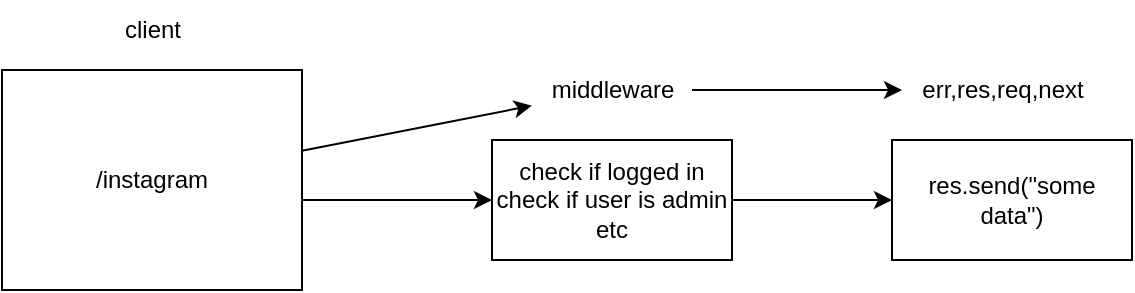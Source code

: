 <mxfile>
    <diagram id="Vls_lqWHHZVHu2oaBlUQ" name="Page-1">
        <mxGraphModel dx="1127" dy="839" grid="1" gridSize="10" guides="1" tooltips="1" connect="1" arrows="1" fold="1" page="1" pageScale="1" pageWidth="827" pageHeight="1169" math="0" shadow="0">
            <root>
                <mxCell id="0"/>
                <mxCell id="1" parent="0"/>
                <mxCell id="5" value="" style="edgeStyle=none;html=1;" edge="1" parent="1" target="4">
                    <mxGeometry relative="1" as="geometry">
                        <mxPoint x="290" y="345" as="sourcePoint"/>
                    </mxGeometry>
                </mxCell>
                <mxCell id="10" value="" style="edgeStyle=none;html=1;" edge="1" parent="1" source="2" target="6">
                    <mxGeometry relative="1" as="geometry"/>
                </mxCell>
                <mxCell id="2" value="/instagram" style="rounded=0;whiteSpace=wrap;html=1;" vertex="1" parent="1">
                    <mxGeometry x="140" y="280" width="150" height="110" as="geometry"/>
                </mxCell>
                <mxCell id="3" value="client" style="text;html=1;align=center;verticalAlign=middle;resizable=0;points=[];autosize=1;strokeColor=none;fillColor=none;" vertex="1" parent="1">
                    <mxGeometry x="190" y="245" width="50" height="30" as="geometry"/>
                </mxCell>
                <mxCell id="8" value="" style="edgeStyle=none;html=1;" edge="1" parent="1" source="4" target="7">
                    <mxGeometry relative="1" as="geometry"/>
                </mxCell>
                <mxCell id="4" value="check if logged in&lt;br&gt;check if user is admin&lt;br&gt;etc" style="whiteSpace=wrap;html=1;rounded=0;" vertex="1" parent="1">
                    <mxGeometry x="385" y="315" width="120" height="60" as="geometry"/>
                </mxCell>
                <mxCell id="11" value="" style="edgeStyle=none;html=1;" edge="1" parent="1" source="6" target="9">
                    <mxGeometry relative="1" as="geometry"/>
                </mxCell>
                <mxCell id="6" value="middleware" style="text;html=1;align=center;verticalAlign=middle;resizable=0;points=[];autosize=1;strokeColor=none;fillColor=none;" vertex="1" parent="1">
                    <mxGeometry x="405" y="275" width="80" height="30" as="geometry"/>
                </mxCell>
                <mxCell id="7" value="res.send(&quot;some data&quot;)" style="whiteSpace=wrap;html=1;rounded=0;" vertex="1" parent="1">
                    <mxGeometry x="585" y="315" width="120" height="60" as="geometry"/>
                </mxCell>
                <mxCell id="9" value="err,res,req,next" style="text;html=1;align=center;verticalAlign=middle;resizable=0;points=[];autosize=1;strokeColor=none;fillColor=none;" vertex="1" parent="1">
                    <mxGeometry x="590" y="275" width="100" height="30" as="geometry"/>
                </mxCell>
            </root>
        </mxGraphModel>
    </diagram>
</mxfile>